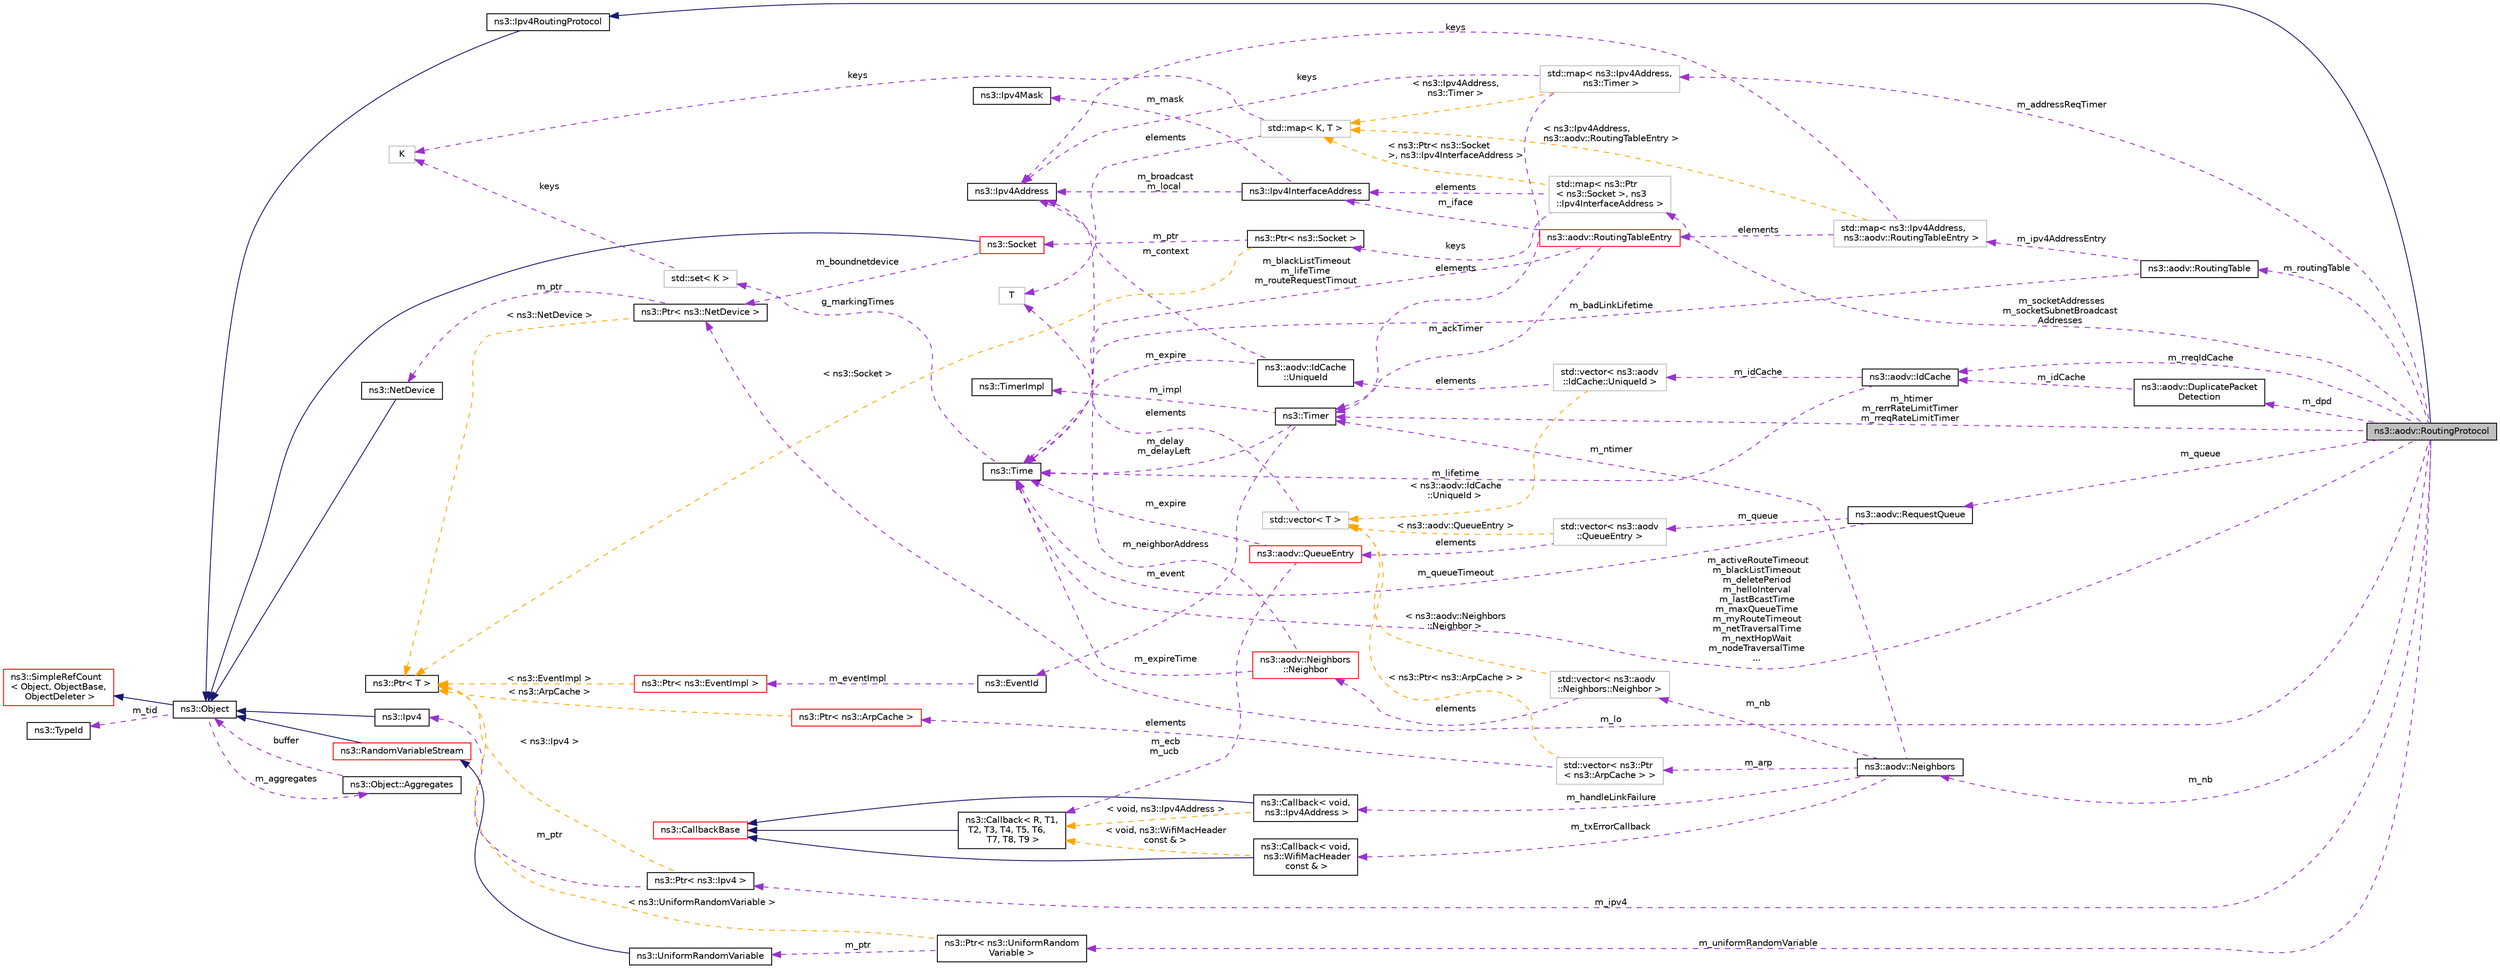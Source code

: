 digraph "ns3::aodv::RoutingProtocol"
{
 // LATEX_PDF_SIZE
  edge [fontname="Helvetica",fontsize="10",labelfontname="Helvetica",labelfontsize="10"];
  node [fontname="Helvetica",fontsize="10",shape=record];
  rankdir="LR";
  Node1 [label="ns3::aodv::RoutingProtocol",height=0.2,width=0.4,color="black", fillcolor="grey75", style="filled", fontcolor="black",tooltip="AODV routing protocol."];
  Node2 -> Node1 [dir="back",color="midnightblue",fontsize="10",style="solid",fontname="Helvetica"];
  Node2 [label="ns3::Ipv4RoutingProtocol",height=0.2,width=0.4,color="black", fillcolor="white", style="filled",URL="$classns3_1_1_ipv4_routing_protocol.html",tooltip="Abstract base class for IPv4 routing protocols."];
  Node3 -> Node2 [dir="back",color="midnightblue",fontsize="10",style="solid",fontname="Helvetica"];
  Node3 [label="ns3::Object",height=0.2,width=0.4,color="black", fillcolor="white", style="filled",URL="$classns3_1_1_object.html",tooltip="A base class which provides memory management and object aggregation."];
  Node4 -> Node3 [dir="back",color="midnightblue",fontsize="10",style="solid",fontname="Helvetica"];
  Node4 [label="ns3::SimpleRefCount\l\< Object, ObjectBase,\l ObjectDeleter \>",height=0.2,width=0.4,color="red", fillcolor="white", style="filled",URL="$classns3_1_1_simple_ref_count.html",tooltip=" "];
  Node8 -> Node3 [dir="back",color="darkorchid3",fontsize="10",style="dashed",label=" m_tid" ,fontname="Helvetica"];
  Node8 [label="ns3::TypeId",height=0.2,width=0.4,color="black", fillcolor="white", style="filled",URL="$classns3_1_1_type_id.html",tooltip="a unique identifier for an interface."];
  Node9 -> Node3 [dir="back",color="darkorchid3",fontsize="10",style="dashed",label=" m_aggregates" ,fontname="Helvetica"];
  Node9 [label="ns3::Object::Aggregates",height=0.2,width=0.4,color="black", fillcolor="white", style="filled",URL="$structns3_1_1_object_1_1_aggregates.html",tooltip="The list of Objects aggregated to this one."];
  Node3 -> Node9 [dir="back",color="darkorchid3",fontsize="10",style="dashed",label=" buffer" ,fontname="Helvetica"];
  Node10 -> Node1 [dir="back",color="darkorchid3",fontsize="10",style="dashed",label=" m_rreqIdCache" ,fontname="Helvetica"];
  Node10 [label="ns3::aodv::IdCache",height=0.2,width=0.4,color="black", fillcolor="white", style="filled",URL="$classns3_1_1aodv_1_1_id_cache.html",tooltip="Unique packets identification cache used for simple duplicate detection."];
  Node11 -> Node10 [dir="back",color="darkorchid3",fontsize="10",style="dashed",label=" m_idCache" ,fontname="Helvetica"];
  Node11 [label="std::vector\< ns3::aodv\l::IdCache::UniqueId \>",height=0.2,width=0.4,color="grey75", fillcolor="white", style="filled",tooltip=" "];
  Node12 -> Node11 [dir="back",color="darkorchid3",fontsize="10",style="dashed",label=" elements" ,fontname="Helvetica"];
  Node12 [label="ns3::aodv::IdCache\l::UniqueId",height=0.2,width=0.4,color="black", fillcolor="white", style="filled",URL="$structns3_1_1aodv_1_1_id_cache_1_1_unique_id.html",tooltip="Unique packet ID."];
  Node13 -> Node12 [dir="back",color="darkorchid3",fontsize="10",style="dashed",label=" m_expire" ,fontname="Helvetica"];
  Node13 [label="ns3::Time",height=0.2,width=0.4,color="black", fillcolor="white", style="filled",URL="$classns3_1_1_time.html",tooltip="Simulation virtual time values and global simulation resolution."];
  Node14 -> Node13 [dir="back",color="darkorchid3",fontsize="10",style="dashed",label=" g_markingTimes" ,fontname="Helvetica"];
  Node14 [label="std::set\< K \>",height=0.2,width=0.4,color="grey75", fillcolor="white", style="filled",tooltip=" "];
  Node15 -> Node14 [dir="back",color="darkorchid3",fontsize="10",style="dashed",label=" keys" ,fontname="Helvetica"];
  Node15 [label="K",height=0.2,width=0.4,color="grey75", fillcolor="white", style="filled",tooltip=" "];
  Node16 -> Node12 [dir="back",color="darkorchid3",fontsize="10",style="dashed",label=" m_context" ,fontname="Helvetica"];
  Node16 [label="ns3::Ipv4Address",height=0.2,width=0.4,color="black", fillcolor="white", style="filled",URL="$classns3_1_1_ipv4_address.html",tooltip="Ipv4 addresses are stored in host order in this class."];
  Node17 -> Node11 [dir="back",color="orange",fontsize="10",style="dashed",label=" \< ns3::aodv::IdCache\l::UniqueId \>" ,fontname="Helvetica"];
  Node17 [label="std::vector\< T \>",height=0.2,width=0.4,color="grey75", fillcolor="white", style="filled",tooltip=" "];
  Node18 -> Node17 [dir="back",color="darkorchid3",fontsize="10",style="dashed",label=" elements" ,fontname="Helvetica"];
  Node18 [label="T",height=0.2,width=0.4,color="grey75", fillcolor="white", style="filled",tooltip=" "];
  Node13 -> Node10 [dir="back",color="darkorchid3",fontsize="10",style="dashed",label=" m_lifetime" ,fontname="Helvetica"];
  Node19 -> Node1 [dir="back",color="darkorchid3",fontsize="10",style="dashed",label=" m_socketAddresses\nm_socketSubnetBroadcast\lAddresses" ,fontname="Helvetica"];
  Node19 [label="std::map\< ns3::Ptr\l\< ns3::Socket \>, ns3\l::Ipv4InterfaceAddress \>",height=0.2,width=0.4,color="grey75", fillcolor="white", style="filled",tooltip=" "];
  Node20 -> Node19 [dir="back",color="darkorchid3",fontsize="10",style="dashed",label=" keys" ,fontname="Helvetica"];
  Node20 [label="ns3::Ptr\< ns3::Socket \>",height=0.2,width=0.4,color="black", fillcolor="white", style="filled",URL="$classns3_1_1_ptr.html",tooltip=" "];
  Node21 -> Node20 [dir="back",color="darkorchid3",fontsize="10",style="dashed",label=" m_ptr" ,fontname="Helvetica"];
  Node21 [label="ns3::Socket",height=0.2,width=0.4,color="red", fillcolor="white", style="filled",URL="$classns3_1_1_socket.html",tooltip="A low-level Socket API based loosely on the BSD Socket API."];
  Node3 -> Node21 [dir="back",color="midnightblue",fontsize="10",style="solid",fontname="Helvetica"];
  Node22 -> Node21 [dir="back",color="darkorchid3",fontsize="10",style="dashed",label=" m_boundnetdevice" ,fontname="Helvetica"];
  Node22 [label="ns3::Ptr\< ns3::NetDevice \>",height=0.2,width=0.4,color="black", fillcolor="white", style="filled",URL="$classns3_1_1_ptr.html",tooltip=" "];
  Node23 -> Node22 [dir="back",color="darkorchid3",fontsize="10",style="dashed",label=" m_ptr" ,fontname="Helvetica"];
  Node23 [label="ns3::NetDevice",height=0.2,width=0.4,color="black", fillcolor="white", style="filled",URL="$classns3_1_1_net_device.html",tooltip="Network layer to device interface."];
  Node3 -> Node23 [dir="back",color="midnightblue",fontsize="10",style="solid",fontname="Helvetica"];
  Node24 -> Node22 [dir="back",color="orange",fontsize="10",style="dashed",label=" \< ns3::NetDevice \>" ,fontname="Helvetica"];
  Node24 [label="ns3::Ptr\< T \>",height=0.2,width=0.4,color="black", fillcolor="white", style="filled",URL="$classns3_1_1_ptr.html",tooltip="Smart pointer class similar to boost::intrusive_ptr."];
  Node24 -> Node20 [dir="back",color="orange",fontsize="10",style="dashed",label=" \< ns3::Socket \>" ,fontname="Helvetica"];
  Node35 -> Node19 [dir="back",color="darkorchid3",fontsize="10",style="dashed",label=" elements" ,fontname="Helvetica"];
  Node35 [label="ns3::Ipv4InterfaceAddress",height=0.2,width=0.4,color="black", fillcolor="white", style="filled",URL="$classns3_1_1_ipv4_interface_address.html",tooltip="a class to store IPv4 address information on an interface"];
  Node36 -> Node35 [dir="back",color="darkorchid3",fontsize="10",style="dashed",label=" m_mask" ,fontname="Helvetica"];
  Node36 [label="ns3::Ipv4Mask",height=0.2,width=0.4,color="black", fillcolor="white", style="filled",URL="$classns3_1_1_ipv4_mask.html",tooltip="a class to represent an Ipv4 address mask"];
  Node16 -> Node35 [dir="back",color="darkorchid3",fontsize="10",style="dashed",label=" m_broadcast\nm_local" ,fontname="Helvetica"];
  Node37 -> Node19 [dir="back",color="orange",fontsize="10",style="dashed",label=" \< ns3::Ptr\< ns3::Socket\l \>, ns3::Ipv4InterfaceAddress \>" ,fontname="Helvetica"];
  Node37 [label="std::map\< K, T \>",height=0.2,width=0.4,color="grey75", fillcolor="white", style="filled",tooltip=" "];
  Node15 -> Node37 [dir="back",color="darkorchid3",fontsize="10",style="dashed",label=" keys" ,fontname="Helvetica"];
  Node18 -> Node37 [dir="back",color="darkorchid3",fontsize="10",style="dashed",label=" elements" ,fontname="Helvetica"];
  Node38 -> Node1 [dir="back",color="darkorchid3",fontsize="10",style="dashed",label=" m_addressReqTimer" ,fontname="Helvetica"];
  Node38 [label="std::map\< ns3::Ipv4Address,\l ns3::Timer \>",height=0.2,width=0.4,color="grey75", fillcolor="white", style="filled",tooltip=" "];
  Node16 -> Node38 [dir="back",color="darkorchid3",fontsize="10",style="dashed",label=" keys" ,fontname="Helvetica"];
  Node39 -> Node38 [dir="back",color="darkorchid3",fontsize="10",style="dashed",label=" elements" ,fontname="Helvetica"];
  Node39 [label="ns3::Timer",height=0.2,width=0.4,color="black", fillcolor="white", style="filled",URL="$classns3_1_1_timer.html",tooltip="A simple virtual Timer class."];
  Node40 -> Node39 [dir="back",color="darkorchid3",fontsize="10",style="dashed",label=" m_event" ,fontname="Helvetica"];
  Node40 [label="ns3::EventId",height=0.2,width=0.4,color="black", fillcolor="white", style="filled",URL="$classns3_1_1_event_id.html",tooltip="An identifier for simulation events."];
  Node41 -> Node40 [dir="back",color="darkorchid3",fontsize="10",style="dashed",label=" m_eventImpl" ,fontname="Helvetica"];
  Node41 [label="ns3::Ptr\< ns3::EventImpl \>",height=0.2,width=0.4,color="red", fillcolor="white", style="filled",URL="$classns3_1_1_ptr.html",tooltip=" "];
  Node24 -> Node41 [dir="back",color="orange",fontsize="10",style="dashed",label=" \< ns3::EventImpl \>" ,fontname="Helvetica"];
  Node13 -> Node39 [dir="back",color="darkorchid3",fontsize="10",style="dashed",label=" m_delay\nm_delayLeft" ,fontname="Helvetica"];
  Node44 -> Node39 [dir="back",color="darkorchid3",fontsize="10",style="dashed",label=" m_impl" ,fontname="Helvetica"];
  Node44 [label="ns3::TimerImpl",height=0.2,width=0.4,color="black", fillcolor="white", style="filled",URL="$classns3_1_1_timer_impl.html",tooltip="The timer implementation underlying Timer and Watchdog."];
  Node37 -> Node38 [dir="back",color="orange",fontsize="10",style="dashed",label=" \< ns3::Ipv4Address,\l ns3::Timer \>" ,fontname="Helvetica"];
  Node45 -> Node1 [dir="back",color="darkorchid3",fontsize="10",style="dashed",label=" m_dpd" ,fontname="Helvetica"];
  Node45 [label="ns3::aodv::DuplicatePacket\lDetection",height=0.2,width=0.4,color="black", fillcolor="white", style="filled",URL="$classns3_1_1aodv_1_1_duplicate_packet_detection.html",tooltip="Helper class used to remember already seen packets and detect duplicates."];
  Node10 -> Node45 [dir="back",color="darkorchid3",fontsize="10",style="dashed",label=" m_idCache" ,fontname="Helvetica"];
  Node46 -> Node1 [dir="back",color="darkorchid3",fontsize="10",style="dashed",label=" m_queue" ,fontname="Helvetica"];
  Node46 [label="ns3::aodv::RequestQueue",height=0.2,width=0.4,color="black", fillcolor="white", style="filled",URL="$classns3_1_1aodv_1_1_request_queue.html",tooltip="AODV route request queue."];
  Node47 -> Node46 [dir="back",color="darkorchid3",fontsize="10",style="dashed",label=" m_queue" ,fontname="Helvetica"];
  Node47 [label="std::vector\< ns3::aodv\l::QueueEntry \>",height=0.2,width=0.4,color="grey75", fillcolor="white", style="filled",tooltip=" "];
  Node48 -> Node47 [dir="back",color="darkorchid3",fontsize="10",style="dashed",label=" elements" ,fontname="Helvetica"];
  Node48 [label="ns3::aodv::QueueEntry",height=0.2,width=0.4,color="red", fillcolor="white", style="filled",URL="$classns3_1_1aodv_1_1_queue_entry.html",tooltip="AODV Queue Entry."];
  Node13 -> Node48 [dir="back",color="darkorchid3",fontsize="10",style="dashed",label=" m_expire" ,fontname="Helvetica"];
  Node31 -> Node48 [dir="back",color="darkorchid3",fontsize="10",style="dashed",label=" m_ecb\nm_ucb" ,fontname="Helvetica"];
  Node31 [label="ns3::Callback\< R, T1,\l T2, T3, T4, T5, T6,\l T7, T8, T9 \>",height=0.2,width=0.4,color="black", fillcolor="white", style="filled",URL="$classns3_1_1_callback.html",tooltip="Callback template class."];
  Node27 -> Node31 [dir="back",color="midnightblue",fontsize="10",style="solid",fontname="Helvetica"];
  Node27 [label="ns3::CallbackBase",height=0.2,width=0.4,color="red", fillcolor="white", style="filled",URL="$classns3_1_1_callback_base.html",tooltip="Base class for Callback class."];
  Node17 -> Node47 [dir="back",color="orange",fontsize="10",style="dashed",label=" \< ns3::aodv::QueueEntry \>" ,fontname="Helvetica"];
  Node13 -> Node46 [dir="back",color="darkorchid3",fontsize="10",style="dashed",label=" m_queueTimeout" ,fontname="Helvetica"];
  Node22 -> Node1 [dir="back",color="darkorchid3",fontsize="10",style="dashed",label=" m_lo" ,fontname="Helvetica"];
  Node13 -> Node1 [dir="back",color="darkorchid3",fontsize="10",style="dashed",label=" m_activeRouteTimeout\nm_blackListTimeout\nm_deletePeriod\nm_helloInterval\nm_lastBcastTime\nm_maxQueueTime\nm_myRouteTimeout\nm_netTraversalTime\nm_nextHopWait\nm_nodeTraversalTime\n..." ,fontname="Helvetica"];
  Node69 -> Node1 [dir="back",color="darkorchid3",fontsize="10",style="dashed",label=" m_ipv4" ,fontname="Helvetica"];
  Node69 [label="ns3::Ptr\< ns3::Ipv4 \>",height=0.2,width=0.4,color="black", fillcolor="white", style="filled",URL="$classns3_1_1_ptr.html",tooltip=" "];
  Node70 -> Node69 [dir="back",color="darkorchid3",fontsize="10",style="dashed",label=" m_ptr" ,fontname="Helvetica"];
  Node70 [label="ns3::Ipv4",height=0.2,width=0.4,color="black", fillcolor="white", style="filled",URL="$classns3_1_1_ipv4.html",tooltip="Access to the IPv4 forwarding table, interfaces, and configuration."];
  Node3 -> Node70 [dir="back",color="midnightblue",fontsize="10",style="solid",fontname="Helvetica"];
  Node24 -> Node69 [dir="back",color="orange",fontsize="10",style="dashed",label=" \< ns3::Ipv4 \>" ,fontname="Helvetica"];
  Node71 -> Node1 [dir="back",color="darkorchid3",fontsize="10",style="dashed",label=" m_nb" ,fontname="Helvetica"];
  Node71 [label="ns3::aodv::Neighbors",height=0.2,width=0.4,color="black", fillcolor="white", style="filled",URL="$classns3_1_1aodv_1_1_neighbors.html",tooltip="maintain list of active neighbors"];
  Node72 -> Node71 [dir="back",color="darkorchid3",fontsize="10",style="dashed",label=" m_arp" ,fontname="Helvetica"];
  Node72 [label="std::vector\< ns3::Ptr\l\< ns3::ArpCache \> \>",height=0.2,width=0.4,color="grey75", fillcolor="white", style="filled",tooltip=" "];
  Node73 -> Node72 [dir="back",color="darkorchid3",fontsize="10",style="dashed",label=" elements" ,fontname="Helvetica"];
  Node73 [label="ns3::Ptr\< ns3::ArpCache \>",height=0.2,width=0.4,color="red", fillcolor="white", style="filled",URL="$classns3_1_1_ptr.html",tooltip=" "];
  Node24 -> Node73 [dir="back",color="orange",fontsize="10",style="dashed",label=" \< ns3::ArpCache \>" ,fontname="Helvetica"];
  Node17 -> Node72 [dir="back",color="orange",fontsize="10",style="dashed",label=" \< ns3::Ptr\< ns3::ArpCache \> \>" ,fontname="Helvetica"];
  Node150 -> Node71 [dir="back",color="darkorchid3",fontsize="10",style="dashed",label=" m_txErrorCallback" ,fontname="Helvetica"];
  Node150 [label="ns3::Callback\< void,\l ns3::WifiMacHeader\l const & \>",height=0.2,width=0.4,color="black", fillcolor="white", style="filled",URL="$classns3_1_1_callback.html",tooltip=" "];
  Node27 -> Node150 [dir="back",color="midnightblue",fontsize="10",style="solid",fontname="Helvetica"];
  Node31 -> Node150 [dir="back",color="orange",fontsize="10",style="dashed",label=" \< void, ns3::WifiMacHeader\l const & \>" ,fontname="Helvetica"];
  Node39 -> Node71 [dir="back",color="darkorchid3",fontsize="10",style="dashed",label=" m_ntimer" ,fontname="Helvetica"];
  Node151 -> Node71 [dir="back",color="darkorchid3",fontsize="10",style="dashed",label=" m_nb" ,fontname="Helvetica"];
  Node151 [label="std::vector\< ns3::aodv\l::Neighbors::Neighbor \>",height=0.2,width=0.4,color="grey75", fillcolor="white", style="filled",tooltip=" "];
  Node152 -> Node151 [dir="back",color="darkorchid3",fontsize="10",style="dashed",label=" elements" ,fontname="Helvetica"];
  Node152 [label="ns3::aodv::Neighbors\l::Neighbor",height=0.2,width=0.4,color="red", fillcolor="white", style="filled",URL="$structns3_1_1aodv_1_1_neighbors_1_1_neighbor.html",tooltip="Neighbor description."];
  Node13 -> Node152 [dir="back",color="darkorchid3",fontsize="10",style="dashed",label=" m_expireTime" ,fontname="Helvetica"];
  Node16 -> Node152 [dir="back",color="darkorchid3",fontsize="10",style="dashed",label=" m_neighborAddress" ,fontname="Helvetica"];
  Node17 -> Node151 [dir="back",color="orange",fontsize="10",style="dashed",label=" \< ns3::aodv::Neighbors\l::Neighbor \>" ,fontname="Helvetica"];
  Node154 -> Node71 [dir="back",color="darkorchid3",fontsize="10",style="dashed",label=" m_handleLinkFailure" ,fontname="Helvetica"];
  Node154 [label="ns3::Callback\< void,\l ns3::Ipv4Address \>",height=0.2,width=0.4,color="black", fillcolor="white", style="filled",URL="$classns3_1_1_callback.html",tooltip=" "];
  Node27 -> Node154 [dir="back",color="midnightblue",fontsize="10",style="solid",fontname="Helvetica"];
  Node31 -> Node154 [dir="back",color="orange",fontsize="10",style="dashed",label=" \< void, ns3::Ipv4Address \>" ,fontname="Helvetica"];
  Node155 -> Node1 [dir="back",color="darkorchid3",fontsize="10",style="dashed",label=" m_uniformRandomVariable" ,fontname="Helvetica"];
  Node155 [label="ns3::Ptr\< ns3::UniformRandom\lVariable \>",height=0.2,width=0.4,color="black", fillcolor="white", style="filled",URL="$classns3_1_1_ptr.html",tooltip=" "];
  Node156 -> Node155 [dir="back",color="darkorchid3",fontsize="10",style="dashed",label=" m_ptr" ,fontname="Helvetica"];
  Node156 [label="ns3::UniformRandomVariable",height=0.2,width=0.4,color="black", fillcolor="white", style="filled",URL="$classns3_1_1_uniform_random_variable.html",tooltip="The uniform distribution Random Number Generator (RNG)."];
  Node157 -> Node156 [dir="back",color="midnightblue",fontsize="10",style="solid",fontname="Helvetica"];
  Node157 [label="ns3::RandomVariableStream",height=0.2,width=0.4,color="red", fillcolor="white", style="filled",URL="$classns3_1_1_random_variable_stream.html",tooltip="The basic uniform Random Number Generator (RNG)."];
  Node3 -> Node157 [dir="back",color="midnightblue",fontsize="10",style="solid",fontname="Helvetica"];
  Node24 -> Node155 [dir="back",color="orange",fontsize="10",style="dashed",label=" \< ns3::UniformRandomVariable \>" ,fontname="Helvetica"];
  Node39 -> Node1 [dir="back",color="darkorchid3",fontsize="10",style="dashed",label=" m_htimer\nm_rerrRateLimitTimer\nm_rreqRateLimitTimer" ,fontname="Helvetica"];
  Node159 -> Node1 [dir="back",color="darkorchid3",fontsize="10",style="dashed",label=" m_routingTable" ,fontname="Helvetica"];
  Node159 [label="ns3::aodv::RoutingTable",height=0.2,width=0.4,color="black", fillcolor="white", style="filled",URL="$classns3_1_1aodv_1_1_routing_table.html",tooltip="The Routing table used by AODV protocol."];
  Node160 -> Node159 [dir="back",color="darkorchid3",fontsize="10",style="dashed",label=" m_ipv4AddressEntry" ,fontname="Helvetica"];
  Node160 [label="std::map\< ns3::Ipv4Address,\l ns3::aodv::RoutingTableEntry \>",height=0.2,width=0.4,color="grey75", fillcolor="white", style="filled",tooltip=" "];
  Node16 -> Node160 [dir="back",color="darkorchid3",fontsize="10",style="dashed",label=" keys" ,fontname="Helvetica"];
  Node161 -> Node160 [dir="back",color="darkorchid3",fontsize="10",style="dashed",label=" elements" ,fontname="Helvetica"];
  Node161 [label="ns3::aodv::RoutingTableEntry",height=0.2,width=0.4,color="red", fillcolor="white", style="filled",URL="$classns3_1_1aodv_1_1_routing_table_entry.html",tooltip="Routing table entry."];
  Node13 -> Node161 [dir="back",color="darkorchid3",fontsize="10",style="dashed",label=" m_blackListTimeout\nm_lifeTime\nm_routeRequestTimout" ,fontname="Helvetica"];
  Node35 -> Node161 [dir="back",color="darkorchid3",fontsize="10",style="dashed",label=" m_iface" ,fontname="Helvetica"];
  Node39 -> Node161 [dir="back",color="darkorchid3",fontsize="10",style="dashed",label=" m_ackTimer" ,fontname="Helvetica"];
  Node37 -> Node160 [dir="back",color="orange",fontsize="10",style="dashed",label=" \< ns3::Ipv4Address,\l ns3::aodv::RoutingTableEntry \>" ,fontname="Helvetica"];
  Node13 -> Node159 [dir="back",color="darkorchid3",fontsize="10",style="dashed",label=" m_badLinkLifetime" ,fontname="Helvetica"];
}
